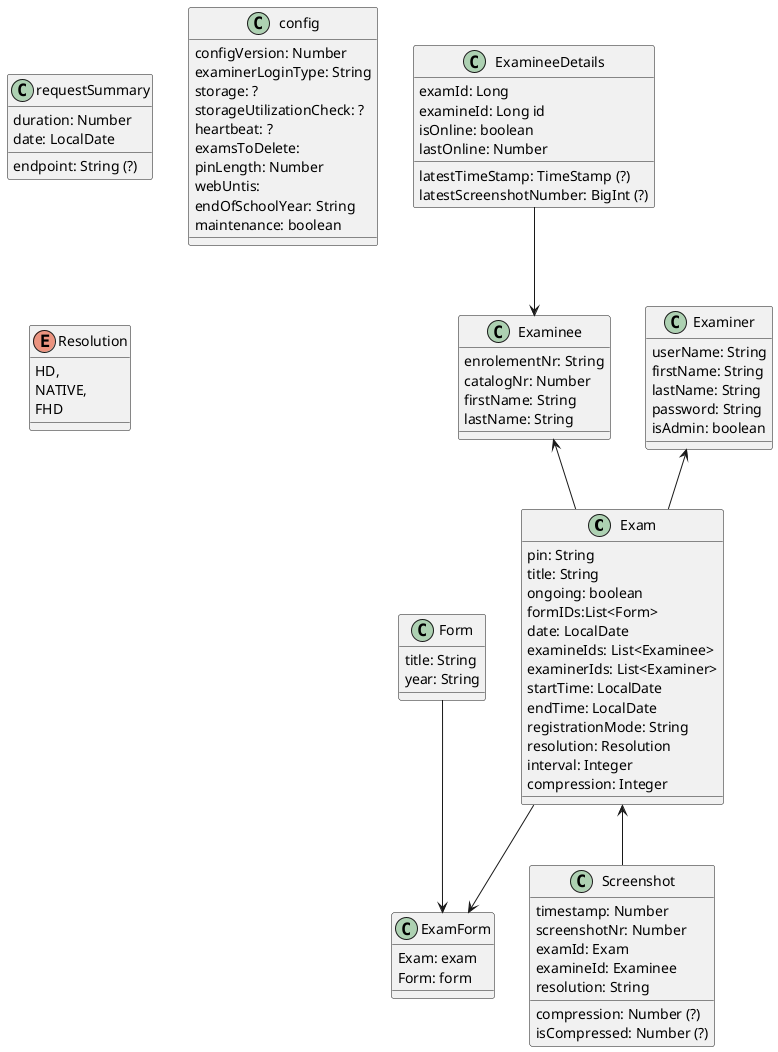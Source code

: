 @startuml
'https://plantuml.com/class-diagram


class Exam{
    pin: String
    title: String
    ongoing: boolean
    formIDs:List<Form>
    date: LocalDate
    examineIds: List<Examinee>
    examinerIds: List<Examiner>
    startTime: LocalDate
    endTime: LocalDate
    registrationMode: String
    resolution: Resolution
    interval: Integer
    compression: Integer
}

class Examinee{
    enrolementNr: String
    catalogNr: Number
    firstName: String
    lastName: String
}


class ExamineeDetails{
    examId: Long
    examineId: Long id
    isOnline: boolean
    lastOnline: Number
    latestTimeStamp: TimeStamp (?)
    latestScreenshotNumber: BigInt (?)
}

class Examiner{
    userName: String
    firstName: String
    lastName: String
    password: String
    isAdmin: boolean
}

class Screenshot{
    timestamp: Number
    screenshotNr: Number
    examId: Exam
    examineId: Examinee
    resolution: String
    compression: Number (?)
    isCompressed: Number (?)
}

class requestSummary{
    duration: Number
    endpoint: String (?)
    date: LocalDate
}

class Form{
    title: String
    year: String
}

class config{
    configVersion: Number
    examinerLoginType: String
    storage: ?
    storageUtilizationCheck: ?
    heartbeat: ?
    examsToDelete:
    pinLength: Number
    webUntis:
    endOfSchoolYear: String
    maintenance: boolean
}

class ExamForm{
    Exam: exam
    Form: form
}

enum Resolution{
    HD,
    NATIVE,
    FHD
}


Examinee <-- Exam
Examiner <-- Exam
Exam <-- Screenshot
ExamineeDetails --> Examinee
Exam --> ExamForm
Form --> ExamForm

@enduml